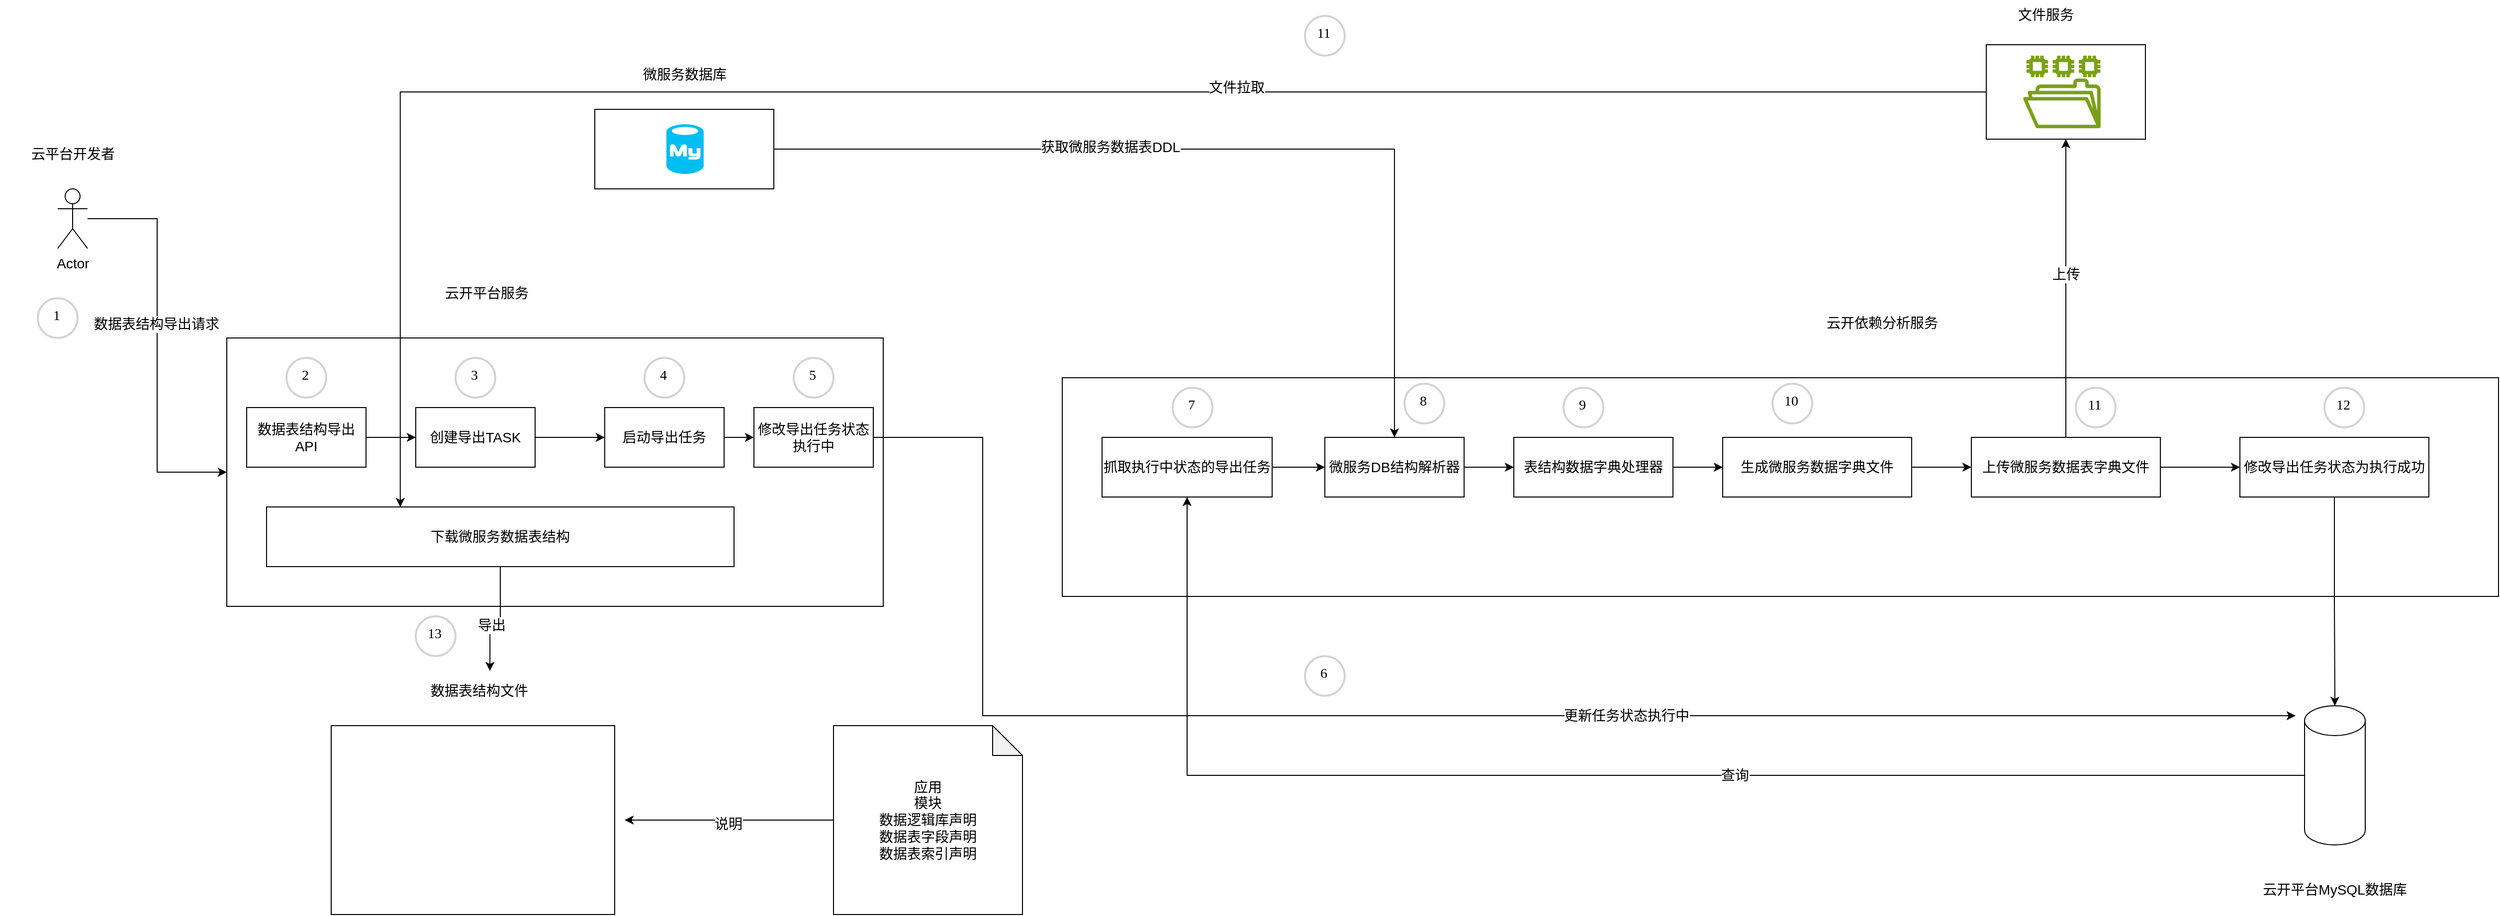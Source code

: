 <mxfile version="24.1.0" type="github">
  <diagram name="Page-1" id="nPVMMded_mv5H2UxPhq2">
    <mxGraphModel dx="2314" dy="1121" grid="1" gridSize="10" guides="1" tooltips="1" connect="1" arrows="1" fold="1" page="1" pageScale="1" pageWidth="827" pageHeight="1169" math="0" shadow="0">
      <root>
        <mxCell id="0" />
        <mxCell id="1" parent="0" />
        <mxCell id="wNURN1DBWPT55cct8M11-5" style="edgeStyle=orthogonalEdgeStyle;rounded=0;orthogonalLoop=1;jettySize=auto;html=1;entryX=0;entryY=0.5;entryDx=0;entryDy=0;fontSize=14;" edge="1" parent="1" source="wNURN1DBWPT55cct8M11-1" target="wNURN1DBWPT55cct8M11-3">
          <mxGeometry relative="1" as="geometry" />
        </mxCell>
        <mxCell id="wNURN1DBWPT55cct8M11-21" value="数据表结构导出请求" style="edgeLabel;html=1;align=center;verticalAlign=middle;resizable=0;points=[];fontSize=14;" vertex="1" connectable="0" parent="wNURN1DBWPT55cct8M11-5">
          <mxGeometry x="-0.112" y="-1" relative="1" as="geometry">
            <mxPoint as="offset" />
          </mxGeometry>
        </mxCell>
        <mxCell id="wNURN1DBWPT55cct8M11-1" value="Actor" style="shape=umlActor;verticalLabelPosition=bottom;verticalAlign=top;html=1;outlineConnect=0;fontSize=14;" vertex="1" parent="1">
          <mxGeometry x="100" y="250" width="30" height="60" as="geometry" />
        </mxCell>
        <mxCell id="wNURN1DBWPT55cct8M11-2" value="云平台开发者" style="text;html=1;align=center;verticalAlign=middle;whiteSpace=wrap;rounded=0;fontSize=14;" vertex="1" parent="1">
          <mxGeometry x="42.5" y="200" width="145" height="30" as="geometry" />
        </mxCell>
        <mxCell id="wNURN1DBWPT55cct8M11-3" value="" style="rounded=0;whiteSpace=wrap;html=1;fontSize=14;" vertex="1" parent="1">
          <mxGeometry x="270" y="400" width="660" height="270" as="geometry" />
        </mxCell>
        <mxCell id="wNURN1DBWPT55cct8M11-4" value="云开平台服务" style="text;html=1;align=center;verticalAlign=middle;whiteSpace=wrap;rounded=0;fontSize=14;" vertex="1" parent="1">
          <mxGeometry x="450.5" y="340" width="161" height="30" as="geometry" />
        </mxCell>
        <mxCell id="wNURN1DBWPT55cct8M11-16" value="" style="edgeStyle=orthogonalEdgeStyle;rounded=0;orthogonalLoop=1;jettySize=auto;html=1;fontSize=14;" edge="1" parent="1" source="wNURN1DBWPT55cct8M11-6" target="wNURN1DBWPT55cct8M11-7">
          <mxGeometry relative="1" as="geometry" />
        </mxCell>
        <mxCell id="wNURN1DBWPT55cct8M11-6" value="数据表结构导出API" style="rounded=0;whiteSpace=wrap;html=1;fontSize=14;" vertex="1" parent="1">
          <mxGeometry x="290" y="470" width="120" height="60" as="geometry" />
        </mxCell>
        <mxCell id="wNURN1DBWPT55cct8M11-17" value="" style="edgeStyle=orthogonalEdgeStyle;rounded=0;orthogonalLoop=1;jettySize=auto;html=1;fontSize=14;" edge="1" parent="1" source="wNURN1DBWPT55cct8M11-7" target="wNURN1DBWPT55cct8M11-8">
          <mxGeometry relative="1" as="geometry" />
        </mxCell>
        <mxCell id="wNURN1DBWPT55cct8M11-7" value="创建导出TASK" style="rounded=0;whiteSpace=wrap;html=1;fontSize=14;" vertex="1" parent="1">
          <mxGeometry x="460" y="470" width="120" height="60" as="geometry" />
        </mxCell>
        <mxCell id="wNURN1DBWPT55cct8M11-67" value="" style="edgeStyle=orthogonalEdgeStyle;rounded=0;orthogonalLoop=1;jettySize=auto;html=1;" edge="1" parent="1" source="wNURN1DBWPT55cct8M11-8" target="wNURN1DBWPT55cct8M11-66">
          <mxGeometry relative="1" as="geometry" />
        </mxCell>
        <mxCell id="wNURN1DBWPT55cct8M11-8" value="启动导出任务" style="rounded=0;whiteSpace=wrap;html=1;fontSize=14;" vertex="1" parent="1">
          <mxGeometry x="650" y="470" width="120" height="60" as="geometry" />
        </mxCell>
        <mxCell id="wNURN1DBWPT55cct8M11-9" value="" style="rounded=0;whiteSpace=wrap;html=1;fontSize=14;" vertex="1" parent="1">
          <mxGeometry x="1110" y="440" width="1444" height="220" as="geometry" />
        </mxCell>
        <mxCell id="wNURN1DBWPT55cct8M11-31" value="" style="edgeStyle=orthogonalEdgeStyle;rounded=0;orthogonalLoop=1;jettySize=auto;html=1;fontSize=14;" edge="1" parent="1" source="wNURN1DBWPT55cct8M11-10" target="wNURN1DBWPT55cct8M11-11">
          <mxGeometry relative="1" as="geometry" />
        </mxCell>
        <mxCell id="wNURN1DBWPT55cct8M11-10" value="微服务DB结构解析器" style="rounded=0;whiteSpace=wrap;html=1;fontSize=14;" vertex="1" parent="1">
          <mxGeometry x="1374" y="500" width="140" height="60" as="geometry" />
        </mxCell>
        <mxCell id="wNURN1DBWPT55cct8M11-32" value="" style="edgeStyle=orthogonalEdgeStyle;rounded=0;orthogonalLoop=1;jettySize=auto;html=1;fontSize=14;" edge="1" parent="1" source="wNURN1DBWPT55cct8M11-11" target="wNURN1DBWPT55cct8M11-12">
          <mxGeometry relative="1" as="geometry" />
        </mxCell>
        <mxCell id="wNURN1DBWPT55cct8M11-11" value="表结构数据字典处理器" style="rounded=0;whiteSpace=wrap;html=1;fontSize=14;" vertex="1" parent="1">
          <mxGeometry x="1564" y="500" width="160" height="60" as="geometry" />
        </mxCell>
        <mxCell id="wNURN1DBWPT55cct8M11-34" value="" style="edgeStyle=orthogonalEdgeStyle;rounded=0;orthogonalLoop=1;jettySize=auto;html=1;fontSize=14;" edge="1" parent="1" source="wNURN1DBWPT55cct8M11-12" target="wNURN1DBWPT55cct8M11-33">
          <mxGeometry relative="1" as="geometry" />
        </mxCell>
        <mxCell id="wNURN1DBWPT55cct8M11-12" value="生成微服务数据字典文件" style="rounded=0;whiteSpace=wrap;html=1;fontSize=14;" vertex="1" parent="1">
          <mxGeometry x="1774" y="500" width="190" height="60" as="geometry" />
        </mxCell>
        <mxCell id="wNURN1DBWPT55cct8M11-13" value="云开依赖分析服务" style="text;html=1;align=center;verticalAlign=middle;whiteSpace=wrap;rounded=0;fontSize=14;" vertex="1" parent="1">
          <mxGeometry x="1854" y="370" width="161" height="30" as="geometry" />
        </mxCell>
        <mxCell id="wNURN1DBWPT55cct8M11-20" value="1" style="ellipse;whiteSpace=wrap;html=1;aspect=fixed;strokeWidth=2;fontFamily=Tahoma;spacingBottom=4;spacingRight=2;strokeColor=#d3d3d3;fontSize=14;" vertex="1" parent="1">
          <mxGeometry x="80" y="360" width="40" height="40" as="geometry" />
        </mxCell>
        <mxCell id="wNURN1DBWPT55cct8M11-22" value="2" style="ellipse;whiteSpace=wrap;html=1;aspect=fixed;strokeWidth=2;fontFamily=Tahoma;spacingBottom=4;spacingRight=2;strokeColor=#d3d3d3;fontSize=14;" vertex="1" parent="1">
          <mxGeometry x="330" y="420" width="40" height="40" as="geometry" />
        </mxCell>
        <mxCell id="wNURN1DBWPT55cct8M11-23" value="3" style="ellipse;whiteSpace=wrap;html=1;aspect=fixed;strokeWidth=2;fontFamily=Tahoma;spacingBottom=4;spacingRight=2;strokeColor=#d3d3d3;fontSize=14;" vertex="1" parent="1">
          <mxGeometry x="500" y="420" width="40" height="40" as="geometry" />
        </mxCell>
        <mxCell id="wNURN1DBWPT55cct8M11-24" value="4" style="ellipse;whiteSpace=wrap;html=1;aspect=fixed;strokeWidth=2;fontFamily=Tahoma;spacingBottom=4;spacingRight=2;strokeColor=#d3d3d3;fontSize=14;" vertex="1" parent="1">
          <mxGeometry x="690" y="420" width="40" height="40" as="geometry" />
        </mxCell>
        <mxCell id="wNURN1DBWPT55cct8M11-25" value="5" style="ellipse;whiteSpace=wrap;html=1;aspect=fixed;strokeWidth=2;fontFamily=Tahoma;spacingBottom=4;spacingRight=2;strokeColor=#d3d3d3;fontSize=14;" vertex="1" parent="1">
          <mxGeometry x="840" y="420" width="40" height="40" as="geometry" />
        </mxCell>
        <mxCell id="wNURN1DBWPT55cct8M11-29" style="edgeStyle=orthogonalEdgeStyle;rounded=0;orthogonalLoop=1;jettySize=auto;html=1;entryX=0.5;entryY=0;entryDx=0;entryDy=0;fontSize=14;" edge="1" parent="1" source="wNURN1DBWPT55cct8M11-26" target="wNURN1DBWPT55cct8M11-10">
          <mxGeometry relative="1" as="geometry" />
        </mxCell>
        <mxCell id="wNURN1DBWPT55cct8M11-30" value="获取微服务数据表DDL" style="edgeLabel;html=1;align=center;verticalAlign=middle;resizable=0;points=[];fontSize=14;" vertex="1" connectable="0" parent="wNURN1DBWPT55cct8M11-29">
          <mxGeometry x="-0.264" y="2" relative="1" as="geometry">
            <mxPoint x="1" as="offset" />
          </mxGeometry>
        </mxCell>
        <mxCell id="wNURN1DBWPT55cct8M11-26" value="" style="rounded=0;whiteSpace=wrap;html=1;fontSize=14;" vertex="1" parent="1">
          <mxGeometry x="640" y="170" width="180" height="80" as="geometry" />
        </mxCell>
        <mxCell id="wNURN1DBWPT55cct8M11-27" value="" style="verticalLabelPosition=bottom;html=1;verticalAlign=top;align=center;strokeColor=none;fillColor=#00BEF2;shape=mxgraph.azure.mysql_database;fontSize=14;" vertex="1" parent="1">
          <mxGeometry x="712" y="185" width="37.5" height="50" as="geometry" />
        </mxCell>
        <mxCell id="wNURN1DBWPT55cct8M11-28" value="微服务数据库" style="text;html=1;align=center;verticalAlign=middle;whiteSpace=wrap;rounded=0;fontSize=14;" vertex="1" parent="1">
          <mxGeometry x="685.38" y="120" width="90.75" height="30" as="geometry" />
        </mxCell>
        <mxCell id="wNURN1DBWPT55cct8M11-39" style="edgeStyle=orthogonalEdgeStyle;rounded=0;orthogonalLoop=1;jettySize=auto;html=1;entryX=0.5;entryY=1;entryDx=0;entryDy=0;fontSize=14;" edge="1" parent="1" source="wNURN1DBWPT55cct8M11-33" target="wNURN1DBWPT55cct8M11-36">
          <mxGeometry relative="1" as="geometry" />
        </mxCell>
        <mxCell id="wNURN1DBWPT55cct8M11-40" value="上传" style="edgeLabel;html=1;align=center;verticalAlign=middle;resizable=0;points=[];fontSize=14;" vertex="1" connectable="0" parent="wNURN1DBWPT55cct8M11-39">
          <mxGeometry x="0.093" y="1" relative="1" as="geometry">
            <mxPoint x="1" as="offset" />
          </mxGeometry>
        </mxCell>
        <mxCell id="wNURN1DBWPT55cct8M11-44" value="" style="edgeStyle=orthogonalEdgeStyle;rounded=0;orthogonalLoop=1;jettySize=auto;html=1;fontSize=14;" edge="1" parent="1" source="wNURN1DBWPT55cct8M11-33" target="wNURN1DBWPT55cct8M11-43">
          <mxGeometry relative="1" as="geometry" />
        </mxCell>
        <mxCell id="wNURN1DBWPT55cct8M11-33" value="上传微服务数据表字典文件" style="rounded=0;whiteSpace=wrap;html=1;fontSize=14;" vertex="1" parent="1">
          <mxGeometry x="2024" y="500" width="190" height="60" as="geometry" />
        </mxCell>
        <mxCell id="wNURN1DBWPT55cct8M11-36" value="" style="rounded=0;whiteSpace=wrap;html=1;fontSize=14;" vertex="1" parent="1">
          <mxGeometry x="2039" y="105" width="160" height="95" as="geometry" />
        </mxCell>
        <mxCell id="wNURN1DBWPT55cct8M11-37" value="" style="sketch=0;outlineConnect=0;fontColor=#232F3E;gradientColor=none;fillColor=#7AA116;strokeColor=none;dashed=0;verticalLabelPosition=bottom;verticalAlign=top;align=center;html=1;fontSize=14;fontStyle=0;aspect=fixed;pointerEvents=1;shape=mxgraph.aws4.file_system;" vertex="1" parent="1">
          <mxGeometry x="2076" y="116" width="78" height="73" as="geometry" />
        </mxCell>
        <mxCell id="wNURN1DBWPT55cct8M11-38" value="文件服务" style="text;html=1;align=center;verticalAlign=middle;whiteSpace=wrap;rounded=0;fontSize=14;" vertex="1" parent="1">
          <mxGeometry x="2069" y="60" width="60" height="30" as="geometry" />
        </mxCell>
        <mxCell id="wNURN1DBWPT55cct8M11-42" value="下载微服务数据表结构" style="rounded=0;whiteSpace=wrap;html=1;fontSize=14;" vertex="1" parent="1">
          <mxGeometry x="310" y="570" width="470" height="60" as="geometry" />
        </mxCell>
        <mxCell id="wNURN1DBWPT55cct8M11-43" value="修改导出任务状态为执行成功" style="rounded=0;whiteSpace=wrap;html=1;fontSize=14;" vertex="1" parent="1">
          <mxGeometry x="2294" y="500" width="190" height="60" as="geometry" />
        </mxCell>
        <mxCell id="wNURN1DBWPT55cct8M11-75" style="edgeStyle=orthogonalEdgeStyle;rounded=0;orthogonalLoop=1;jettySize=auto;html=1;" edge="1" parent="1" source="wNURN1DBWPT55cct8M11-45" target="wNURN1DBWPT55cct8M11-68">
          <mxGeometry relative="1" as="geometry" />
        </mxCell>
        <mxCell id="wNURN1DBWPT55cct8M11-76" value="查询" style="edgeLabel;html=1;align=center;verticalAlign=middle;resizable=0;points=[];fontSize=14;" vertex="1" connectable="0" parent="wNURN1DBWPT55cct8M11-75">
          <mxGeometry x="-0.183" relative="1" as="geometry">
            <mxPoint as="offset" />
          </mxGeometry>
        </mxCell>
        <mxCell id="wNURN1DBWPT55cct8M11-45" value="" style="shape=cylinder3;whiteSpace=wrap;html=1;boundedLbl=1;backgroundOutline=1;size=15;fontSize=14;" vertex="1" parent="1">
          <mxGeometry x="2359" y="770" width="61" height="140" as="geometry" />
        </mxCell>
        <mxCell id="wNURN1DBWPT55cct8M11-46" style="edgeStyle=orthogonalEdgeStyle;rounded=0;orthogonalLoop=1;jettySize=auto;html=1;entryX=0.5;entryY=0;entryDx=0;entryDy=0;entryPerimeter=0;fontSize=14;" edge="1" parent="1" source="wNURN1DBWPT55cct8M11-43" target="wNURN1DBWPT55cct8M11-45">
          <mxGeometry relative="1" as="geometry" />
        </mxCell>
        <mxCell id="wNURN1DBWPT55cct8M11-47" value="云开平台MySQL数据库" style="text;html=1;align=center;verticalAlign=middle;whiteSpace=wrap;rounded=0;fontSize=14;" vertex="1" parent="1">
          <mxGeometry x="2301.5" y="940" width="175" height="30" as="geometry" />
        </mxCell>
        <mxCell id="wNURN1DBWPT55cct8M11-49" value="" style="rounded=0;whiteSpace=wrap;html=1;fontSize=14;" vertex="1" parent="1">
          <mxGeometry x="375" y="790" width="285" height="190" as="geometry" />
        </mxCell>
        <mxCell id="wNURN1DBWPT55cct8M11-50" value="" style="shape=image;html=1;verticalAlign=top;verticalLabelPosition=bottom;labelBackgroundColor=#ffffff;imageAspect=0;aspect=fixed;image=https://cdn3.iconfinder.com/data/icons/document-icons-2/30/647714-excel-128.png;fontSize=14;" vertex="1" parent="1">
          <mxGeometry x="460" y="820" width="128" height="128" as="geometry" />
        </mxCell>
        <mxCell id="wNURN1DBWPT55cct8M11-51" value="数据表结构文件" style="text;html=1;align=center;verticalAlign=middle;whiteSpace=wrap;rounded=0;fontSize=14;" vertex="1" parent="1">
          <mxGeometry x="466" y="740" width="116" height="30" as="geometry" />
        </mxCell>
        <mxCell id="wNURN1DBWPT55cct8M11-52" style="edgeStyle=orthogonalEdgeStyle;rounded=0;orthogonalLoop=1;jettySize=auto;html=1;entryX=0.591;entryY=-0.167;entryDx=0;entryDy=0;entryPerimeter=0;fontSize=14;" edge="1" parent="1" source="wNURN1DBWPT55cct8M11-42" target="wNURN1DBWPT55cct8M11-51">
          <mxGeometry relative="1" as="geometry" />
        </mxCell>
        <mxCell id="wNURN1DBWPT55cct8M11-53" value="导出" style="edgeLabel;html=1;align=center;verticalAlign=middle;resizable=0;points=[];fontSize=14;" vertex="1" connectable="0" parent="wNURN1DBWPT55cct8M11-52">
          <mxGeometry x="0.213" y="1" relative="1" as="geometry">
            <mxPoint y="-1" as="offset" />
          </mxGeometry>
        </mxCell>
        <mxCell id="wNURN1DBWPT55cct8M11-55" style="edgeStyle=orthogonalEdgeStyle;rounded=0;orthogonalLoop=1;jettySize=auto;html=1;fontSize=14;" edge="1" parent="1" source="wNURN1DBWPT55cct8M11-54">
          <mxGeometry relative="1" as="geometry">
            <mxPoint x="670" y="885" as="targetPoint" />
          </mxGeometry>
        </mxCell>
        <mxCell id="wNURN1DBWPT55cct8M11-56" value="说明" style="edgeLabel;html=1;align=center;verticalAlign=middle;resizable=0;points=[];fontSize=14;" vertex="1" connectable="0" parent="wNURN1DBWPT55cct8M11-55">
          <mxGeometry x="0.012" y="3" relative="1" as="geometry">
            <mxPoint as="offset" />
          </mxGeometry>
        </mxCell>
        <mxCell id="wNURN1DBWPT55cct8M11-54" value="应用&lt;div style=&quot;font-size: 14px;&quot;&gt;模块&lt;/div&gt;&lt;div style=&quot;font-size: 14px;&quot;&gt;数据逻辑库声明&lt;/div&gt;&lt;div style=&quot;font-size: 14px;&quot;&gt;数据表字段声明&lt;/div&gt;&lt;div style=&quot;font-size: 14px;&quot;&gt;数据表索引声明&lt;/div&gt;" style="shape=note;whiteSpace=wrap;html=1;backgroundOutline=1;darkOpacity=0.05;fontSize=14;" vertex="1" parent="1">
          <mxGeometry x="880" y="790" width="190" height="190" as="geometry" />
        </mxCell>
        <mxCell id="wNURN1DBWPT55cct8M11-57" style="edgeStyle=orthogonalEdgeStyle;rounded=0;orthogonalLoop=1;jettySize=auto;html=1;entryX=0.286;entryY=0;entryDx=0;entryDy=0;entryPerimeter=0;fontSize=14;" edge="1" parent="1" source="wNURN1DBWPT55cct8M11-36" target="wNURN1DBWPT55cct8M11-42">
          <mxGeometry relative="1" as="geometry" />
        </mxCell>
        <mxCell id="wNURN1DBWPT55cct8M11-58" value="文件拉取" style="edgeLabel;html=1;align=center;verticalAlign=middle;resizable=0;points=[];fontSize=14;" vertex="1" connectable="0" parent="wNURN1DBWPT55cct8M11-57">
          <mxGeometry x="-0.25" y="-5" relative="1" as="geometry">
            <mxPoint as="offset" />
          </mxGeometry>
        </mxCell>
        <mxCell id="wNURN1DBWPT55cct8M11-59" value="8" style="ellipse;whiteSpace=wrap;html=1;aspect=fixed;strokeWidth=2;fontFamily=Tahoma;spacingBottom=4;spacingRight=2;strokeColor=#d3d3d3;fontSize=14;" vertex="1" parent="1">
          <mxGeometry x="1454" y="446" width="40" height="40" as="geometry" />
        </mxCell>
        <mxCell id="wNURN1DBWPT55cct8M11-60" value="9" style="ellipse;whiteSpace=wrap;html=1;aspect=fixed;strokeWidth=2;fontFamily=Tahoma;spacingBottom=4;spacingRight=2;strokeColor=#d3d3d3;fontSize=14;" vertex="1" parent="1">
          <mxGeometry x="1614" y="450" width="40" height="40" as="geometry" />
        </mxCell>
        <mxCell id="wNURN1DBWPT55cct8M11-61" value="10" style="ellipse;whiteSpace=wrap;html=1;aspect=fixed;strokeWidth=2;fontFamily=Tahoma;spacingBottom=4;spacingRight=2;strokeColor=#d3d3d3;fontSize=14;" vertex="1" parent="1">
          <mxGeometry x="1824" y="446" width="40" height="40" as="geometry" />
        </mxCell>
        <mxCell id="wNURN1DBWPT55cct8M11-62" value="11" style="ellipse;whiteSpace=wrap;html=1;aspect=fixed;strokeWidth=2;fontFamily=Tahoma;spacingBottom=4;spacingRight=2;strokeColor=#d3d3d3;fontSize=14;" vertex="1" parent="1">
          <mxGeometry x="2129" y="450" width="40" height="40" as="geometry" />
        </mxCell>
        <mxCell id="wNURN1DBWPT55cct8M11-63" value="12" style="ellipse;whiteSpace=wrap;html=1;aspect=fixed;strokeWidth=2;fontFamily=Tahoma;spacingBottom=4;spacingRight=2;strokeColor=#d3d3d3;fontSize=14;" vertex="1" parent="1">
          <mxGeometry x="2379" y="450" width="40" height="40" as="geometry" />
        </mxCell>
        <mxCell id="wNURN1DBWPT55cct8M11-64" value="13" style="ellipse;whiteSpace=wrap;html=1;aspect=fixed;strokeWidth=2;fontFamily=Tahoma;spacingBottom=4;spacingRight=2;strokeColor=#d3d3d3;fontSize=14;" vertex="1" parent="1">
          <mxGeometry x="460" y="680" width="40" height="40" as="geometry" />
        </mxCell>
        <mxCell id="wNURN1DBWPT55cct8M11-65" value="11" style="ellipse;whiteSpace=wrap;html=1;aspect=fixed;strokeWidth=2;fontFamily=Tahoma;spacingBottom=4;spacingRight=2;strokeColor=#d3d3d3;fontSize=14;" vertex="1" parent="1">
          <mxGeometry x="1354" y="76" width="40" height="40" as="geometry" />
        </mxCell>
        <mxCell id="wNURN1DBWPT55cct8M11-66" value="修改导出任务状态执行中" style="rounded=0;whiteSpace=wrap;html=1;fontSize=14;" vertex="1" parent="1">
          <mxGeometry x="800" y="470" width="120" height="60" as="geometry" />
        </mxCell>
        <mxCell id="wNURN1DBWPT55cct8M11-69" value="" style="edgeStyle=orthogonalEdgeStyle;rounded=0;orthogonalLoop=1;jettySize=auto;html=1;" edge="1" parent="1" source="wNURN1DBWPT55cct8M11-68" target="wNURN1DBWPT55cct8M11-10">
          <mxGeometry relative="1" as="geometry" />
        </mxCell>
        <mxCell id="wNURN1DBWPT55cct8M11-68" value="抓取执行中状态的导出任务" style="rounded=0;whiteSpace=wrap;html=1;fontSize=14;" vertex="1" parent="1">
          <mxGeometry x="1150" y="500" width="171" height="60" as="geometry" />
        </mxCell>
        <mxCell id="wNURN1DBWPT55cct8M11-70" style="edgeStyle=orthogonalEdgeStyle;rounded=0;orthogonalLoop=1;jettySize=auto;html=1;" edge="1" parent="1" source="wNURN1DBWPT55cct8M11-66">
          <mxGeometry relative="1" as="geometry">
            <mxPoint x="940" y="500" as="sourcePoint" />
            <mxPoint x="2350" y="780" as="targetPoint" />
            <Array as="points">
              <mxPoint x="1030" y="500" />
              <mxPoint x="1030" y="780" />
            </Array>
          </mxGeometry>
        </mxCell>
        <mxCell id="wNURN1DBWPT55cct8M11-77" value="更新任务状态执行中" style="edgeLabel;html=1;align=center;verticalAlign=middle;resizable=0;points=[];fontSize=14;" vertex="1" connectable="0" parent="wNURN1DBWPT55cct8M11-70">
          <mxGeometry x="0.212" relative="1" as="geometry">
            <mxPoint as="offset" />
          </mxGeometry>
        </mxCell>
        <mxCell id="wNURN1DBWPT55cct8M11-71" value="6" style="ellipse;whiteSpace=wrap;html=1;aspect=fixed;strokeWidth=2;fontFamily=Tahoma;spacingBottom=4;spacingRight=2;strokeColor=#d3d3d3;fontSize=14;" vertex="1" parent="1">
          <mxGeometry x="1354" y="720" width="40" height="40" as="geometry" />
        </mxCell>
        <mxCell id="wNURN1DBWPT55cct8M11-72" value="7" style="ellipse;whiteSpace=wrap;html=1;aspect=fixed;strokeWidth=2;fontFamily=Tahoma;spacingBottom=4;spacingRight=2;strokeColor=#d3d3d3;fontSize=14;" vertex="1" parent="1">
          <mxGeometry x="1221" y="450" width="40" height="40" as="geometry" />
        </mxCell>
      </root>
    </mxGraphModel>
  </diagram>
</mxfile>
